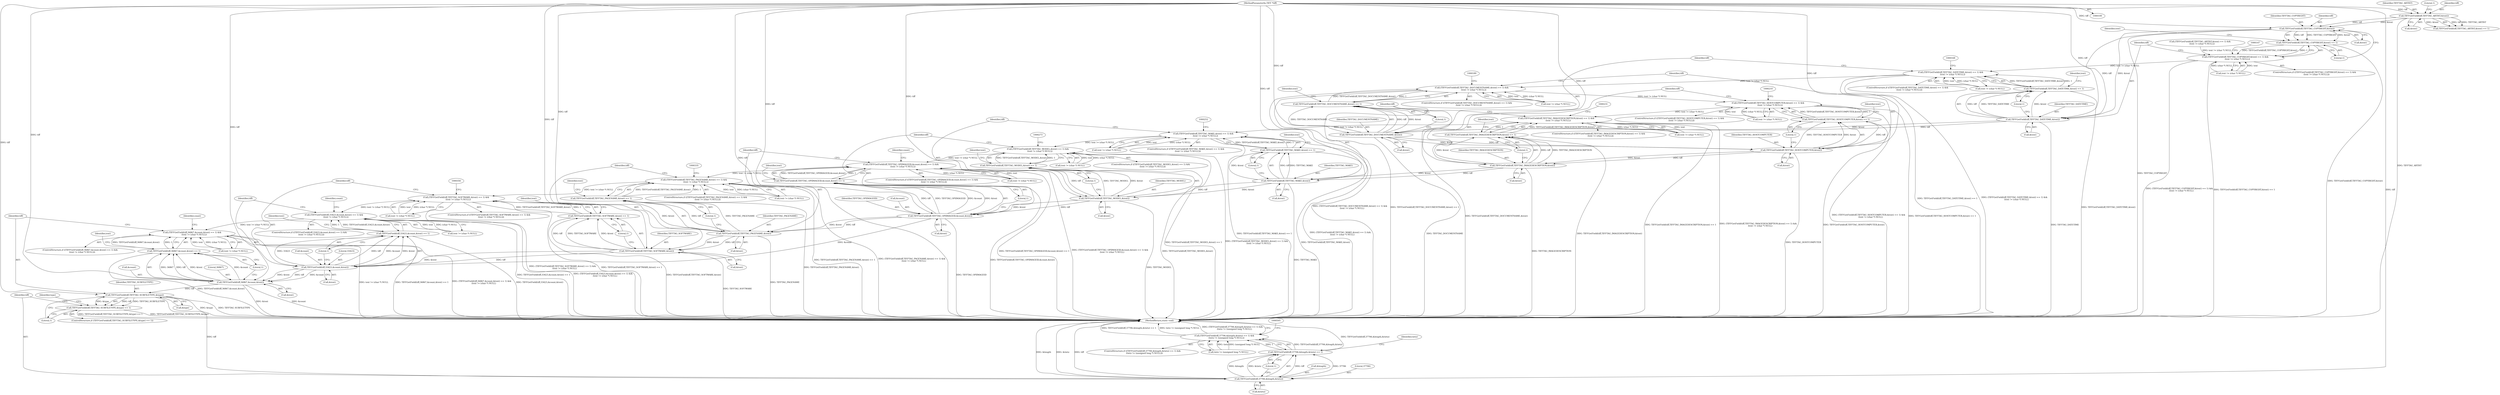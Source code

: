 digraph "0_ImageMagick_b61d35eaccc0a7ddeff8a1c3abfcd0a43ccf210b_0@pointer" {
"1000135" [label="(Call,TIFFGetField(tiff,TIFFTAG_COPYRIGHT,&text))"];
"1000114" [label="(Call,TIFFGetField(tiff,TIFFTAG_ARTIST,&text))"];
"1000101" [label="(MethodParameterIn,TIFF *tiff)"];
"1000134" [label="(Call,TIFFGetField(tiff,TIFFTAG_COPYRIGHT,&text) == 1)"];
"1000133" [label="(Call,(TIFFGetField(tiff,TIFFTAG_COPYRIGHT,&text) == 1) &&\n      (text != (char *) NULL))"];
"1000154" [label="(Call,(TIFFGetField(tiff,TIFFTAG_DATETIME,&text) == 1) &&\n      (text != (char *) NULL))"];
"1000175" [label="(Call,(TIFFGetField(tiff,TIFFTAG_DOCUMENTNAME,&text) == 1) &&\n      (text != (char *) NULL))"];
"1000196" [label="(Call,(TIFFGetField(tiff,TIFFTAG_HOSTCOMPUTER,&text) == 1) &&\n      (text != (char *) NULL))"];
"1000217" [label="(Call,(TIFFGetField(tiff,TIFFTAG_IMAGEDESCRIPTION,&text) == 1) &&\n      (text != (char *) NULL))"];
"1000238" [label="(Call,(TIFFGetField(tiff,TIFFTAG_MAKE,&text) == 1) &&\n      (text != (char *) NULL))"];
"1000259" [label="(Call,(TIFFGetField(tiff,TIFFTAG_MODEL,&text) == 1) &&\n      (text != (char *) NULL))"];
"1000280" [label="(Call,(TIFFGetField(tiff,TIFFTAG_OPIIMAGEID,&count,&text) == 1) &&\n      (text != (char *) NULL))"];
"1000321" [label="(Call,(TIFFGetField(tiff,TIFFTAG_PAGENAME,&text) == 1) &&\n      (text != (char *) NULL))"];
"1000342" [label="(Call,(TIFFGetField(tiff,TIFFTAG_SOFTWARE,&text) == 1) &&\n      (text != (char *) NULL))"];
"1000363" [label="(Call,(TIFFGetField(tiff,33423,&count,&text) == 1) &&\n      (text != (char *) NULL))"];
"1000404" [label="(Call,(TIFFGetField(tiff,36867,&count,&text) == 1) &&\n      (text != (char *) NULL))"];
"1000156" [label="(Call,TIFFGetField(tiff,TIFFTAG_DATETIME,&text))"];
"1000155" [label="(Call,TIFFGetField(tiff,TIFFTAG_DATETIME,&text) == 1)"];
"1000177" [label="(Call,TIFFGetField(tiff,TIFFTAG_DOCUMENTNAME,&text))"];
"1000176" [label="(Call,TIFFGetField(tiff,TIFFTAG_DOCUMENTNAME,&text) == 1)"];
"1000198" [label="(Call,TIFFGetField(tiff,TIFFTAG_HOSTCOMPUTER,&text))"];
"1000197" [label="(Call,TIFFGetField(tiff,TIFFTAG_HOSTCOMPUTER,&text) == 1)"];
"1000219" [label="(Call,TIFFGetField(tiff,TIFFTAG_IMAGEDESCRIPTION,&text))"];
"1000218" [label="(Call,TIFFGetField(tiff,TIFFTAG_IMAGEDESCRIPTION,&text) == 1)"];
"1000240" [label="(Call,TIFFGetField(tiff,TIFFTAG_MAKE,&text))"];
"1000239" [label="(Call,TIFFGetField(tiff,TIFFTAG_MAKE,&text) == 1)"];
"1000261" [label="(Call,TIFFGetField(tiff,TIFFTAG_MODEL,&text))"];
"1000260" [label="(Call,TIFFGetField(tiff,TIFFTAG_MODEL,&text) == 1)"];
"1000282" [label="(Call,TIFFGetField(tiff,TIFFTAG_OPIIMAGEID,&count,&text))"];
"1000281" [label="(Call,TIFFGetField(tiff,TIFFTAG_OPIIMAGEID,&count,&text) == 1)"];
"1000323" [label="(Call,TIFFGetField(tiff,TIFFTAG_PAGENAME,&text))"];
"1000322" [label="(Call,TIFFGetField(tiff,TIFFTAG_PAGENAME,&text) == 1)"];
"1000344" [label="(Call,TIFFGetField(tiff,TIFFTAG_SOFTWARE,&text))"];
"1000343" [label="(Call,TIFFGetField(tiff,TIFFTAG_SOFTWARE,&text) == 1)"];
"1000365" [label="(Call,TIFFGetField(tiff,33423,&count,&text))"];
"1000364" [label="(Call,TIFFGetField(tiff,33423,&count,&text) == 1)"];
"1000406" [label="(Call,TIFFGetField(tiff,36867,&count,&text))"];
"1000405" [label="(Call,TIFFGetField(tiff,36867,&count,&text) == 1)"];
"1000446" [label="(Call,TIFFGetField(tiff,TIFFTAG_SUBFILETYPE,&type))"];
"1000445" [label="(Call,TIFFGetField(tiff,TIFFTAG_SUBFILETYPE,&type) == 1)"];
"1000490" [label="(Call,TIFFGetField(tiff,37706,&length,&tietz))"];
"1000489" [label="(Call,TIFFGetField(tiff,37706,&length,&tietz) == 1)"];
"1000488" [label="(Call,(TIFFGetField(tiff,37706,&length,&tietz) == 1) &&\n      (tietz != (unsigned long *) NULL))"];
"1000135" [label="(Call,TIFFGetField(tiff,TIFFTAG_COPYRIGHT,&text))"];
"1000219" [label="(Call,TIFFGetField(tiff,TIFFTAG_IMAGEDESCRIPTION,&text))"];
"1000263" [label="(Identifier,TIFFTAG_MODEL)"];
"1000156" [label="(Call,TIFFGetField(tiff,TIFFTAG_DATETIME,&text))"];
"1000116" [label="(Identifier,TIFFTAG_ARTIST)"];
"1000422" [label="(Identifier,count)"];
"1000163" [label="(Identifier,text)"];
"1000245" [label="(Literal,1)"];
"1000161" [label="(Literal,1)"];
"1000320" [label="(ControlStructure,if ((TIFFGetField(tiff,TIFFTAG_PAGENAME,&text) == 1) &&\n      (text != (char *) NULL)))"];
"1000448" [label="(Identifier,TIFFTAG_SUBFILETYPE)"];
"1000280" [label="(Call,(TIFFGetField(tiff,TIFFTAG_OPIIMAGEID,&count,&text) == 1) &&\n      (text != (char *) NULL))"];
"1000176" [label="(Call,TIFFGetField(tiff,TIFFTAG_DOCUMENTNAME,&text) == 1)"];
"1000406" [label="(Call,TIFFGetField(tiff,36867,&count,&text))"];
"1000199" [label="(Identifier,tiff)"];
"1000498" [label="(Call,tietz != (unsigned long *) NULL)"];
"1000490" [label="(Call,TIFFGetField(tiff,37706,&length,&tietz))"];
"1000179" [label="(Identifier,TIFFTAG_DOCUMENTNAME)"];
"1000266" [label="(Literal,1)"];
"1000291" [label="(Identifier,text)"];
"1000281" [label="(Call,TIFFGetField(tiff,TIFFTAG_OPIIMAGEID,&count,&text) == 1)"];
"1000154" [label="(Call,(TIFFGetField(tiff,TIFFTAG_DATETIME,&text) == 1) &&\n      (text != (char *) NULL))"];
"1000407" [label="(Identifier,tiff)"];
"1000345" [label="(Identifier,tiff)"];
"1000134" [label="(Call,TIFFGetField(tiff,TIFFTAG_COPYRIGHT,&text) == 1)"];
"1000196" [label="(Call,(TIFFGetField(tiff,TIFFTAG_HOSTCOMPUTER,&text) == 1) &&\n      (text != (char *) NULL))"];
"1000282" [label="(Call,TIFFGetField(tiff,TIFFTAG_OPIIMAGEID,&count,&text))"];
"1000239" [label="(Call,TIFFGetField(tiff,TIFFTAG_MAKE,&text) == 1)"];
"1000366" [label="(Identifier,tiff)"];
"1000222" [label="(Call,&text)"];
"1000344" [label="(Call,TIFFGetField(tiff,TIFFTAG_SOFTWARE,&text))"];
"1000349" [label="(Literal,1)"];
"1000487" [label="(ControlStructure,if ((TIFFGetField(tiff,37706,&length,&tietz) == 1) &&\n      (tietz != (unsigned long *) NULL)))"];
"1000183" [label="(Call,text != (char *) NULL)"];
"1000101" [label="(MethodParameterIn,TIFF *tiff)"];
"1000495" [label="(Call,&tietz)"];
"1000449" [label="(Call,&type)"];
"1000493" [label="(Call,&length)"];
"1000497" [label="(Literal,1)"];
"1000374" [label="(Identifier,text)"];
"1000373" [label="(Call,text != (char *) NULL)"];
"1000261" [label="(Call,TIFFGetField(tiff,TIFFTAG_MODEL,&text))"];
"1000243" [label="(Call,&text)"];
"1000142" [label="(Identifier,text)"];
"1000132" [label="(ControlStructure,if ((TIFFGetField(tiff,TIFFTAG_COPYRIGHT,&text) == 1) &&\n      (text != (char *) NULL)))"];
"1000177" [label="(Call,TIFFGetField(tiff,TIFFTAG_DOCUMENTNAME,&text))"];
"1000328" [label="(Literal,1)"];
"1000499" [label="(Identifier,tietz)"];
"1000203" [label="(Literal,1)"];
"1000140" [label="(Literal,1)"];
"1000283" [label="(Identifier,tiff)"];
"1000367" [label="(Literal,33423)"];
"1000364" [label="(Call,TIFFGetField(tiff,33423,&count,&text) == 1)"];
"1000290" [label="(Call,text != (char *) NULL)"];
"1000329" [label="(Call,text != (char *) NULL)"];
"1000205" [label="(Identifier,text)"];
"1000174" [label="(ControlStructure,if ((TIFFGetField(tiff,TIFFTAG_DOCUMENTNAME,&text) == 1) &&\n      (text != (char *) NULL)))"];
"1000363" [label="(Call,(TIFFGetField(tiff,33423,&count,&text) == 1) &&\n      (text != (char *) NULL))"];
"1000323" [label="(Call,TIFFGetField(tiff,TIFFTAG_PAGENAME,&text))"];
"1000260" [label="(Call,TIFFGetField(tiff,TIFFTAG_MODEL,&text) == 1)"];
"1000350" [label="(Call,text != (char *) NULL)"];
"1000184" [label="(Identifier,text)"];
"1000381" [label="(Identifier,count)"];
"1000411" [label="(Call,&text)"];
"1000182" [label="(Literal,1)"];
"1000141" [label="(Call,text != (char *) NULL)"];
"1000346" [label="(Identifier,TIFFTAG_SOFTWARE)"];
"1000284" [label="(Identifier,TIFFTAG_OPIIMAGEID)"];
"1000343" [label="(Call,TIFFGetField(tiff,TIFFTAG_SOFTWARE,&text) == 1)"];
"1000287" [label="(Call,&text)"];
"1000259" [label="(Call,(TIFFGetField(tiff,TIFFTAG_MODEL,&text) == 1) &&\n      (text != (char *) NULL))"];
"1000488" [label="(Call,(TIFFGetField(tiff,37706,&length,&tietz) == 1) &&\n      (tietz != (unsigned long *) NULL))"];
"1000221" [label="(Identifier,TIFFTAG_IMAGEDESCRIPTION)"];
"1000237" [label="(ControlStructure,if ((TIFFGetField(tiff,TIFFTAG_MAKE,&text) == 1) &&\n      (text != (char *) NULL)))"];
"1000267" [label="(Call,text != (char *) NULL)"];
"1000298" [label="(Identifier,count)"];
"1000342" [label="(Call,(TIFFGetField(tiff,TIFFTAG_SOFTWARE,&text) == 1) &&\n      (text != (char *) NULL))"];
"1000117" [label="(Call,&text)"];
"1000451" [label="(Literal,1)"];
"1000240" [label="(Call,TIFFGetField(tiff,TIFFTAG_MAKE,&text))"];
"1000119" [label="(Literal,1)"];
"1000217" [label="(Call,(TIFFGetField(tiff,TIFFTAG_IMAGEDESCRIPTION,&text) == 1) &&\n      (text != (char *) NULL))"];
"1000157" [label="(Identifier,tiff)"];
"1000324" [label="(Identifier,tiff)"];
"1000403" [label="(ControlStructure,if ((TIFFGetField(tiff,36867,&count,&text) == 1) &&\n      (text != (char *) NULL)))"];
"1000224" [label="(Literal,1)"];
"1000268" [label="(Identifier,text)"];
"1000138" [label="(Call,&text)"];
"1000520" [label="(MethodReturn,static void)"];
"1000492" [label="(Literal,37706)"];
"1000370" [label="(Call,&text)"];
"1000158" [label="(Identifier,TIFFTAG_DATETIME)"];
"1000225" [label="(Call,text != (char *) NULL)"];
"1000115" [label="(Identifier,tiff)"];
"1000201" [label="(Call,&text)"];
"1000413" [label="(Literal,1)"];
"1000279" [label="(ControlStructure,if ((TIFFGetField(tiff,TIFFTAG_OPIIMAGEID,&count,&text) == 1) &&\n      (text != (char *) NULL)))"];
"1000247" [label="(Identifier,text)"];
"1000136" [label="(Identifier,tiff)"];
"1000445" [label="(Call,TIFFGetField(tiff,TIFFTAG_SUBFILETYPE,&type) == 1)"];
"1000200" [label="(Identifier,TIFFTAG_HOSTCOMPUTER)"];
"1000264" [label="(Call,&text)"];
"1000330" [label="(Identifier,text)"];
"1000322" [label="(Call,TIFFGetField(tiff,TIFFTAG_PAGENAME,&text) == 1)"];
"1000159" [label="(Call,&text)"];
"1000195" [label="(ControlStructure,if ((TIFFGetField(tiff,TIFFTAG_HOSTCOMPUTER,&text) == 1) &&\n      (text != (char *) NULL)))"];
"1000112" [label="(Call,(TIFFGetField(tiff,TIFFTAG_ARTIST,&text) == 1) &&\n      (text != (char *) NULL))"];
"1000220" [label="(Identifier,tiff)"];
"1000153" [label="(ControlStructure,if ((TIFFGetField(tiff,TIFFTAG_DATETIME,&text) == 1) &&\n      (text != (char *) NULL)))"];
"1000218" [label="(Call,TIFFGetField(tiff,TIFFTAG_IMAGEDESCRIPTION,&text) == 1)"];
"1000325" [label="(Identifier,TIFFTAG_PAGENAME)"];
"1000180" [label="(Call,&text)"];
"1000453" [label="(Identifier,type)"];
"1000409" [label="(Call,&count)"];
"1000446" [label="(Call,TIFFGetField(tiff,TIFFTAG_SUBFILETYPE,&type))"];
"1000137" [label="(Identifier,TIFFTAG_COPYRIGHT)"];
"1000351" [label="(Identifier,text)"];
"1000246" [label="(Call,text != (char *) NULL)"];
"1000198" [label="(Call,TIFFGetField(tiff,TIFFTAG_HOSTCOMPUTER,&text))"];
"1000491" [label="(Identifier,tiff)"];
"1000197" [label="(Call,TIFFGetField(tiff,TIFFTAG_HOSTCOMPUTER,&text) == 1)"];
"1000326" [label="(Call,&text)"];
"1000175" [label="(Call,(TIFFGetField(tiff,TIFFTAG_DOCUMENTNAME,&text) == 1) &&\n      (text != (char *) NULL))"];
"1000365" [label="(Call,TIFFGetField(tiff,33423,&count,&text))"];
"1000162" [label="(Call,text != (char *) NULL)"];
"1000155" [label="(Call,TIFFGetField(tiff,TIFFTAG_DATETIME,&text) == 1)"];
"1000415" [label="(Identifier,text)"];
"1000204" [label="(Call,text != (char *) NULL)"];
"1000447" [label="(Identifier,tiff)"];
"1000216" [label="(ControlStructure,if ((TIFFGetField(tiff,TIFFTAG_IMAGEDESCRIPTION,&text) == 1) &&\n      (text != (char *) NULL)))"];
"1000444" [label="(ControlStructure,if (TIFFGetField(tiff,TIFFTAG_SUBFILETYPE,&type) == 1))"];
"1000242" [label="(Identifier,TIFFTAG_MAKE)"];
"1000489" [label="(Call,TIFFGetField(tiff,37706,&length,&tietz) == 1)"];
"1000262" [label="(Identifier,tiff)"];
"1000258" [label="(ControlStructure,if ((TIFFGetField(tiff,TIFFTAG_MODEL,&text) == 1) &&\n      (text != (char *) NULL)))"];
"1000133" [label="(Call,(TIFFGetField(tiff,TIFFTAG_COPYRIGHT,&text) == 1) &&\n      (text != (char *) NULL))"];
"1000289" [label="(Literal,1)"];
"1000372" [label="(Literal,1)"];
"1000178" [label="(Identifier,tiff)"];
"1000404" [label="(Call,(TIFFGetField(tiff,36867,&count,&text) == 1) &&\n      (text != (char *) NULL))"];
"1000113" [label="(Call,TIFFGetField(tiff,TIFFTAG_ARTIST,&text) == 1)"];
"1000341" [label="(ControlStructure,if ((TIFFGetField(tiff,TIFFTAG_SOFTWARE,&text) == 1) &&\n      (text != (char *) NULL)))"];
"1000241" [label="(Identifier,tiff)"];
"1000114" [label="(Call,TIFFGetField(tiff,TIFFTAG_ARTIST,&text))"];
"1000238" [label="(Call,(TIFFGetField(tiff,TIFFTAG_MAKE,&text) == 1) &&\n      (text != (char *) NULL))"];
"1000347" [label="(Call,&text)"];
"1000408" [label="(Literal,36867)"];
"1000414" [label="(Call,text != (char *) NULL)"];
"1000321" [label="(Call,(TIFFGetField(tiff,TIFFTAG_PAGENAME,&text) == 1) &&\n      (text != (char *) NULL))"];
"1000285" [label="(Call,&count)"];
"1000226" [label="(Identifier,text)"];
"1000362" [label="(ControlStructure,if ((TIFFGetField(tiff,33423,&count,&text) == 1) &&\n      (text != (char *) NULL)))"];
"1000368" [label="(Call,&count)"];
"1000405" [label="(Call,TIFFGetField(tiff,36867,&count,&text) == 1)"];
"1000135" -> "1000134"  [label="AST: "];
"1000135" -> "1000138"  [label="CFG: "];
"1000136" -> "1000135"  [label="AST: "];
"1000137" -> "1000135"  [label="AST: "];
"1000138" -> "1000135"  [label="AST: "];
"1000140" -> "1000135"  [label="CFG: "];
"1000135" -> "1000520"  [label="DDG: TIFFTAG_COPYRIGHT"];
"1000135" -> "1000134"  [label="DDG: tiff"];
"1000135" -> "1000134"  [label="DDG: TIFFTAG_COPYRIGHT"];
"1000135" -> "1000134"  [label="DDG: &text"];
"1000114" -> "1000135"  [label="DDG: tiff"];
"1000114" -> "1000135"  [label="DDG: &text"];
"1000101" -> "1000135"  [label="DDG: tiff"];
"1000135" -> "1000156"  [label="DDG: tiff"];
"1000135" -> "1000156"  [label="DDG: &text"];
"1000114" -> "1000113"  [label="AST: "];
"1000114" -> "1000117"  [label="CFG: "];
"1000115" -> "1000114"  [label="AST: "];
"1000116" -> "1000114"  [label="AST: "];
"1000117" -> "1000114"  [label="AST: "];
"1000119" -> "1000114"  [label="CFG: "];
"1000114" -> "1000520"  [label="DDG: TIFFTAG_ARTIST"];
"1000114" -> "1000113"  [label="DDG: tiff"];
"1000114" -> "1000113"  [label="DDG: TIFFTAG_ARTIST"];
"1000114" -> "1000113"  [label="DDG: &text"];
"1000101" -> "1000114"  [label="DDG: tiff"];
"1000101" -> "1000100"  [label="AST: "];
"1000101" -> "1000520"  [label="DDG: tiff"];
"1000101" -> "1000156"  [label="DDG: tiff"];
"1000101" -> "1000177"  [label="DDG: tiff"];
"1000101" -> "1000198"  [label="DDG: tiff"];
"1000101" -> "1000219"  [label="DDG: tiff"];
"1000101" -> "1000240"  [label="DDG: tiff"];
"1000101" -> "1000261"  [label="DDG: tiff"];
"1000101" -> "1000282"  [label="DDG: tiff"];
"1000101" -> "1000323"  [label="DDG: tiff"];
"1000101" -> "1000344"  [label="DDG: tiff"];
"1000101" -> "1000365"  [label="DDG: tiff"];
"1000101" -> "1000406"  [label="DDG: tiff"];
"1000101" -> "1000446"  [label="DDG: tiff"];
"1000101" -> "1000490"  [label="DDG: tiff"];
"1000134" -> "1000133"  [label="AST: "];
"1000134" -> "1000140"  [label="CFG: "];
"1000140" -> "1000134"  [label="AST: "];
"1000142" -> "1000134"  [label="CFG: "];
"1000133" -> "1000134"  [label="CFG: "];
"1000134" -> "1000520"  [label="DDG: TIFFGetField(tiff,TIFFTAG_COPYRIGHT,&text)"];
"1000134" -> "1000133"  [label="DDG: TIFFGetField(tiff,TIFFTAG_COPYRIGHT,&text)"];
"1000134" -> "1000133"  [label="DDG: 1"];
"1000133" -> "1000132"  [label="AST: "];
"1000133" -> "1000141"  [label="CFG: "];
"1000141" -> "1000133"  [label="AST: "];
"1000147" -> "1000133"  [label="CFG: "];
"1000157" -> "1000133"  [label="CFG: "];
"1000133" -> "1000520"  [label="DDG: TIFFGetField(tiff,TIFFTAG_COPYRIGHT,&text) == 1"];
"1000133" -> "1000520"  [label="DDG: (TIFFGetField(tiff,TIFFTAG_COPYRIGHT,&text) == 1) &&\n      (text != (char *) NULL)"];
"1000112" -> "1000133"  [label="DDG: text != (char *) NULL"];
"1000141" -> "1000133"  [label="DDG: text"];
"1000141" -> "1000133"  [label="DDG: (char *) NULL"];
"1000133" -> "1000154"  [label="DDG: text != (char *) NULL"];
"1000154" -> "1000153"  [label="AST: "];
"1000154" -> "1000155"  [label="CFG: "];
"1000154" -> "1000162"  [label="CFG: "];
"1000155" -> "1000154"  [label="AST: "];
"1000162" -> "1000154"  [label="AST: "];
"1000168" -> "1000154"  [label="CFG: "];
"1000178" -> "1000154"  [label="CFG: "];
"1000154" -> "1000520"  [label="DDG: TIFFGetField(tiff,TIFFTAG_DATETIME,&text) == 1"];
"1000154" -> "1000520"  [label="DDG: (TIFFGetField(tiff,TIFFTAG_DATETIME,&text) == 1) &&\n      (text != (char *) NULL)"];
"1000155" -> "1000154"  [label="DDG: TIFFGetField(tiff,TIFFTAG_DATETIME,&text)"];
"1000155" -> "1000154"  [label="DDG: 1"];
"1000162" -> "1000154"  [label="DDG: text"];
"1000162" -> "1000154"  [label="DDG: (char *) NULL"];
"1000154" -> "1000175"  [label="DDG: text != (char *) NULL"];
"1000175" -> "1000174"  [label="AST: "];
"1000175" -> "1000176"  [label="CFG: "];
"1000175" -> "1000183"  [label="CFG: "];
"1000176" -> "1000175"  [label="AST: "];
"1000183" -> "1000175"  [label="AST: "];
"1000189" -> "1000175"  [label="CFG: "];
"1000199" -> "1000175"  [label="CFG: "];
"1000175" -> "1000520"  [label="DDG: TIFFGetField(tiff,TIFFTAG_DOCUMENTNAME,&text) == 1"];
"1000175" -> "1000520"  [label="DDG: (TIFFGetField(tiff,TIFFTAG_DOCUMENTNAME,&text) == 1) &&\n      (text != (char *) NULL)"];
"1000176" -> "1000175"  [label="DDG: TIFFGetField(tiff,TIFFTAG_DOCUMENTNAME,&text)"];
"1000176" -> "1000175"  [label="DDG: 1"];
"1000183" -> "1000175"  [label="DDG: text"];
"1000183" -> "1000175"  [label="DDG: (char *) NULL"];
"1000175" -> "1000196"  [label="DDG: text != (char *) NULL"];
"1000196" -> "1000195"  [label="AST: "];
"1000196" -> "1000197"  [label="CFG: "];
"1000196" -> "1000204"  [label="CFG: "];
"1000197" -> "1000196"  [label="AST: "];
"1000204" -> "1000196"  [label="AST: "];
"1000210" -> "1000196"  [label="CFG: "];
"1000220" -> "1000196"  [label="CFG: "];
"1000196" -> "1000520"  [label="DDG: TIFFGetField(tiff,TIFFTAG_HOSTCOMPUTER,&text) == 1"];
"1000196" -> "1000520"  [label="DDG: (TIFFGetField(tiff,TIFFTAG_HOSTCOMPUTER,&text) == 1) &&\n      (text != (char *) NULL)"];
"1000197" -> "1000196"  [label="DDG: TIFFGetField(tiff,TIFFTAG_HOSTCOMPUTER,&text)"];
"1000197" -> "1000196"  [label="DDG: 1"];
"1000204" -> "1000196"  [label="DDG: text"];
"1000204" -> "1000196"  [label="DDG: (char *) NULL"];
"1000196" -> "1000217"  [label="DDG: text != (char *) NULL"];
"1000217" -> "1000216"  [label="AST: "];
"1000217" -> "1000218"  [label="CFG: "];
"1000217" -> "1000225"  [label="CFG: "];
"1000218" -> "1000217"  [label="AST: "];
"1000225" -> "1000217"  [label="AST: "];
"1000231" -> "1000217"  [label="CFG: "];
"1000241" -> "1000217"  [label="CFG: "];
"1000217" -> "1000520"  [label="DDG: (TIFFGetField(tiff,TIFFTAG_IMAGEDESCRIPTION,&text) == 1) &&\n      (text != (char *) NULL)"];
"1000217" -> "1000520"  [label="DDG: TIFFGetField(tiff,TIFFTAG_IMAGEDESCRIPTION,&text) == 1"];
"1000218" -> "1000217"  [label="DDG: TIFFGetField(tiff,TIFFTAG_IMAGEDESCRIPTION,&text)"];
"1000218" -> "1000217"  [label="DDG: 1"];
"1000225" -> "1000217"  [label="DDG: text"];
"1000225" -> "1000217"  [label="DDG: (char *) NULL"];
"1000217" -> "1000238"  [label="DDG: text != (char *) NULL"];
"1000238" -> "1000237"  [label="AST: "];
"1000238" -> "1000239"  [label="CFG: "];
"1000238" -> "1000246"  [label="CFG: "];
"1000239" -> "1000238"  [label="AST: "];
"1000246" -> "1000238"  [label="AST: "];
"1000252" -> "1000238"  [label="CFG: "];
"1000262" -> "1000238"  [label="CFG: "];
"1000238" -> "1000520"  [label="DDG: TIFFGetField(tiff,TIFFTAG_MAKE,&text) == 1"];
"1000238" -> "1000520"  [label="DDG: (TIFFGetField(tiff,TIFFTAG_MAKE,&text) == 1) &&\n      (text != (char *) NULL)"];
"1000239" -> "1000238"  [label="DDG: TIFFGetField(tiff,TIFFTAG_MAKE,&text)"];
"1000239" -> "1000238"  [label="DDG: 1"];
"1000246" -> "1000238"  [label="DDG: text"];
"1000246" -> "1000238"  [label="DDG: (char *) NULL"];
"1000238" -> "1000259"  [label="DDG: text != (char *) NULL"];
"1000259" -> "1000258"  [label="AST: "];
"1000259" -> "1000260"  [label="CFG: "];
"1000259" -> "1000267"  [label="CFG: "];
"1000260" -> "1000259"  [label="AST: "];
"1000267" -> "1000259"  [label="AST: "];
"1000273" -> "1000259"  [label="CFG: "];
"1000283" -> "1000259"  [label="CFG: "];
"1000259" -> "1000520"  [label="DDG: (TIFFGetField(tiff,TIFFTAG_MODEL,&text) == 1) &&\n      (text != (char *) NULL)"];
"1000259" -> "1000520"  [label="DDG: TIFFGetField(tiff,TIFFTAG_MODEL,&text) == 1"];
"1000260" -> "1000259"  [label="DDG: TIFFGetField(tiff,TIFFTAG_MODEL,&text)"];
"1000260" -> "1000259"  [label="DDG: 1"];
"1000267" -> "1000259"  [label="DDG: text"];
"1000267" -> "1000259"  [label="DDG: (char *) NULL"];
"1000259" -> "1000280"  [label="DDG: text != (char *) NULL"];
"1000280" -> "1000279"  [label="AST: "];
"1000280" -> "1000281"  [label="CFG: "];
"1000280" -> "1000290"  [label="CFG: "];
"1000281" -> "1000280"  [label="AST: "];
"1000290" -> "1000280"  [label="AST: "];
"1000298" -> "1000280"  [label="CFG: "];
"1000324" -> "1000280"  [label="CFG: "];
"1000280" -> "1000520"  [label="DDG: (TIFFGetField(tiff,TIFFTAG_OPIIMAGEID,&count,&text) == 1) &&\n      (text != (char *) NULL)"];
"1000280" -> "1000520"  [label="DDG: TIFFGetField(tiff,TIFFTAG_OPIIMAGEID,&count,&text) == 1"];
"1000281" -> "1000280"  [label="DDG: TIFFGetField(tiff,TIFFTAG_OPIIMAGEID,&count,&text)"];
"1000281" -> "1000280"  [label="DDG: 1"];
"1000290" -> "1000280"  [label="DDG: text"];
"1000290" -> "1000280"  [label="DDG: (char *) NULL"];
"1000280" -> "1000321"  [label="DDG: text != (char *) NULL"];
"1000321" -> "1000320"  [label="AST: "];
"1000321" -> "1000322"  [label="CFG: "];
"1000321" -> "1000329"  [label="CFG: "];
"1000322" -> "1000321"  [label="AST: "];
"1000329" -> "1000321"  [label="AST: "];
"1000335" -> "1000321"  [label="CFG: "];
"1000345" -> "1000321"  [label="CFG: "];
"1000321" -> "1000520"  [label="DDG: TIFFGetField(tiff,TIFFTAG_PAGENAME,&text) == 1"];
"1000321" -> "1000520"  [label="DDG: (TIFFGetField(tiff,TIFFTAG_PAGENAME,&text) == 1) &&\n      (text != (char *) NULL)"];
"1000322" -> "1000321"  [label="DDG: TIFFGetField(tiff,TIFFTAG_PAGENAME,&text)"];
"1000322" -> "1000321"  [label="DDG: 1"];
"1000329" -> "1000321"  [label="DDG: text"];
"1000329" -> "1000321"  [label="DDG: (char *) NULL"];
"1000321" -> "1000342"  [label="DDG: text != (char *) NULL"];
"1000342" -> "1000341"  [label="AST: "];
"1000342" -> "1000343"  [label="CFG: "];
"1000342" -> "1000350"  [label="CFG: "];
"1000343" -> "1000342"  [label="AST: "];
"1000350" -> "1000342"  [label="AST: "];
"1000356" -> "1000342"  [label="CFG: "];
"1000366" -> "1000342"  [label="CFG: "];
"1000342" -> "1000520"  [label="DDG: TIFFGetField(tiff,TIFFTAG_SOFTWARE,&text) == 1"];
"1000342" -> "1000520"  [label="DDG: (TIFFGetField(tiff,TIFFTAG_SOFTWARE,&text) == 1) &&\n      (text != (char *) NULL)"];
"1000343" -> "1000342"  [label="DDG: TIFFGetField(tiff,TIFFTAG_SOFTWARE,&text)"];
"1000343" -> "1000342"  [label="DDG: 1"];
"1000350" -> "1000342"  [label="DDG: text"];
"1000350" -> "1000342"  [label="DDG: (char *) NULL"];
"1000342" -> "1000363"  [label="DDG: text != (char *) NULL"];
"1000363" -> "1000362"  [label="AST: "];
"1000363" -> "1000364"  [label="CFG: "];
"1000363" -> "1000373"  [label="CFG: "];
"1000364" -> "1000363"  [label="AST: "];
"1000373" -> "1000363"  [label="AST: "];
"1000381" -> "1000363"  [label="CFG: "];
"1000407" -> "1000363"  [label="CFG: "];
"1000363" -> "1000520"  [label="DDG: TIFFGetField(tiff,33423,&count,&text) == 1"];
"1000363" -> "1000520"  [label="DDG: (TIFFGetField(tiff,33423,&count,&text) == 1) &&\n      (text != (char *) NULL)"];
"1000364" -> "1000363"  [label="DDG: TIFFGetField(tiff,33423,&count,&text)"];
"1000364" -> "1000363"  [label="DDG: 1"];
"1000373" -> "1000363"  [label="DDG: text"];
"1000373" -> "1000363"  [label="DDG: (char *) NULL"];
"1000363" -> "1000404"  [label="DDG: text != (char *) NULL"];
"1000404" -> "1000403"  [label="AST: "];
"1000404" -> "1000405"  [label="CFG: "];
"1000404" -> "1000414"  [label="CFG: "];
"1000405" -> "1000404"  [label="AST: "];
"1000414" -> "1000404"  [label="AST: "];
"1000422" -> "1000404"  [label="CFG: "];
"1000447" -> "1000404"  [label="CFG: "];
"1000404" -> "1000520"  [label="DDG: TIFFGetField(tiff,36867,&count,&text) == 1"];
"1000404" -> "1000520"  [label="DDG: (TIFFGetField(tiff,36867,&count,&text) == 1) &&\n      (text != (char *) NULL)"];
"1000404" -> "1000520"  [label="DDG: text != (char *) NULL"];
"1000405" -> "1000404"  [label="DDG: TIFFGetField(tiff,36867,&count,&text)"];
"1000405" -> "1000404"  [label="DDG: 1"];
"1000414" -> "1000404"  [label="DDG: text"];
"1000414" -> "1000404"  [label="DDG: (char *) NULL"];
"1000156" -> "1000155"  [label="AST: "];
"1000156" -> "1000159"  [label="CFG: "];
"1000157" -> "1000156"  [label="AST: "];
"1000158" -> "1000156"  [label="AST: "];
"1000159" -> "1000156"  [label="AST: "];
"1000161" -> "1000156"  [label="CFG: "];
"1000156" -> "1000520"  [label="DDG: TIFFTAG_DATETIME"];
"1000156" -> "1000155"  [label="DDG: tiff"];
"1000156" -> "1000155"  [label="DDG: TIFFTAG_DATETIME"];
"1000156" -> "1000155"  [label="DDG: &text"];
"1000156" -> "1000177"  [label="DDG: tiff"];
"1000156" -> "1000177"  [label="DDG: &text"];
"1000155" -> "1000161"  [label="CFG: "];
"1000161" -> "1000155"  [label="AST: "];
"1000163" -> "1000155"  [label="CFG: "];
"1000155" -> "1000520"  [label="DDG: TIFFGetField(tiff,TIFFTAG_DATETIME,&text)"];
"1000177" -> "1000176"  [label="AST: "];
"1000177" -> "1000180"  [label="CFG: "];
"1000178" -> "1000177"  [label="AST: "];
"1000179" -> "1000177"  [label="AST: "];
"1000180" -> "1000177"  [label="AST: "];
"1000182" -> "1000177"  [label="CFG: "];
"1000177" -> "1000520"  [label="DDG: TIFFTAG_DOCUMENTNAME"];
"1000177" -> "1000176"  [label="DDG: tiff"];
"1000177" -> "1000176"  [label="DDG: TIFFTAG_DOCUMENTNAME"];
"1000177" -> "1000176"  [label="DDG: &text"];
"1000177" -> "1000198"  [label="DDG: tiff"];
"1000177" -> "1000198"  [label="DDG: &text"];
"1000176" -> "1000182"  [label="CFG: "];
"1000182" -> "1000176"  [label="AST: "];
"1000184" -> "1000176"  [label="CFG: "];
"1000176" -> "1000520"  [label="DDG: TIFFGetField(tiff,TIFFTAG_DOCUMENTNAME,&text)"];
"1000198" -> "1000197"  [label="AST: "];
"1000198" -> "1000201"  [label="CFG: "];
"1000199" -> "1000198"  [label="AST: "];
"1000200" -> "1000198"  [label="AST: "];
"1000201" -> "1000198"  [label="AST: "];
"1000203" -> "1000198"  [label="CFG: "];
"1000198" -> "1000520"  [label="DDG: TIFFTAG_HOSTCOMPUTER"];
"1000198" -> "1000197"  [label="DDG: tiff"];
"1000198" -> "1000197"  [label="DDG: TIFFTAG_HOSTCOMPUTER"];
"1000198" -> "1000197"  [label="DDG: &text"];
"1000198" -> "1000219"  [label="DDG: tiff"];
"1000198" -> "1000219"  [label="DDG: &text"];
"1000197" -> "1000203"  [label="CFG: "];
"1000203" -> "1000197"  [label="AST: "];
"1000205" -> "1000197"  [label="CFG: "];
"1000197" -> "1000520"  [label="DDG: TIFFGetField(tiff,TIFFTAG_HOSTCOMPUTER,&text)"];
"1000219" -> "1000218"  [label="AST: "];
"1000219" -> "1000222"  [label="CFG: "];
"1000220" -> "1000219"  [label="AST: "];
"1000221" -> "1000219"  [label="AST: "];
"1000222" -> "1000219"  [label="AST: "];
"1000224" -> "1000219"  [label="CFG: "];
"1000219" -> "1000520"  [label="DDG: TIFFTAG_IMAGEDESCRIPTION"];
"1000219" -> "1000218"  [label="DDG: tiff"];
"1000219" -> "1000218"  [label="DDG: TIFFTAG_IMAGEDESCRIPTION"];
"1000219" -> "1000218"  [label="DDG: &text"];
"1000219" -> "1000240"  [label="DDG: tiff"];
"1000219" -> "1000240"  [label="DDG: &text"];
"1000218" -> "1000224"  [label="CFG: "];
"1000224" -> "1000218"  [label="AST: "];
"1000226" -> "1000218"  [label="CFG: "];
"1000218" -> "1000520"  [label="DDG: TIFFGetField(tiff,TIFFTAG_IMAGEDESCRIPTION,&text)"];
"1000240" -> "1000239"  [label="AST: "];
"1000240" -> "1000243"  [label="CFG: "];
"1000241" -> "1000240"  [label="AST: "];
"1000242" -> "1000240"  [label="AST: "];
"1000243" -> "1000240"  [label="AST: "];
"1000245" -> "1000240"  [label="CFG: "];
"1000240" -> "1000520"  [label="DDG: TIFFTAG_MAKE"];
"1000240" -> "1000239"  [label="DDG: tiff"];
"1000240" -> "1000239"  [label="DDG: TIFFTAG_MAKE"];
"1000240" -> "1000239"  [label="DDG: &text"];
"1000240" -> "1000261"  [label="DDG: tiff"];
"1000240" -> "1000261"  [label="DDG: &text"];
"1000239" -> "1000245"  [label="CFG: "];
"1000245" -> "1000239"  [label="AST: "];
"1000247" -> "1000239"  [label="CFG: "];
"1000239" -> "1000520"  [label="DDG: TIFFGetField(tiff,TIFFTAG_MAKE,&text)"];
"1000261" -> "1000260"  [label="AST: "];
"1000261" -> "1000264"  [label="CFG: "];
"1000262" -> "1000261"  [label="AST: "];
"1000263" -> "1000261"  [label="AST: "];
"1000264" -> "1000261"  [label="AST: "];
"1000266" -> "1000261"  [label="CFG: "];
"1000261" -> "1000520"  [label="DDG: TIFFTAG_MODEL"];
"1000261" -> "1000260"  [label="DDG: tiff"];
"1000261" -> "1000260"  [label="DDG: TIFFTAG_MODEL"];
"1000261" -> "1000260"  [label="DDG: &text"];
"1000261" -> "1000282"  [label="DDG: tiff"];
"1000261" -> "1000282"  [label="DDG: &text"];
"1000260" -> "1000266"  [label="CFG: "];
"1000266" -> "1000260"  [label="AST: "];
"1000268" -> "1000260"  [label="CFG: "];
"1000260" -> "1000520"  [label="DDG: TIFFGetField(tiff,TIFFTAG_MODEL,&text)"];
"1000282" -> "1000281"  [label="AST: "];
"1000282" -> "1000287"  [label="CFG: "];
"1000283" -> "1000282"  [label="AST: "];
"1000284" -> "1000282"  [label="AST: "];
"1000285" -> "1000282"  [label="AST: "];
"1000287" -> "1000282"  [label="AST: "];
"1000289" -> "1000282"  [label="CFG: "];
"1000282" -> "1000520"  [label="DDG: TIFFTAG_OPIIMAGEID"];
"1000282" -> "1000281"  [label="DDG: tiff"];
"1000282" -> "1000281"  [label="DDG: TIFFTAG_OPIIMAGEID"];
"1000282" -> "1000281"  [label="DDG: &count"];
"1000282" -> "1000281"  [label="DDG: &text"];
"1000282" -> "1000323"  [label="DDG: tiff"];
"1000282" -> "1000323"  [label="DDG: &text"];
"1000282" -> "1000365"  [label="DDG: &count"];
"1000281" -> "1000289"  [label="CFG: "];
"1000289" -> "1000281"  [label="AST: "];
"1000291" -> "1000281"  [label="CFG: "];
"1000281" -> "1000520"  [label="DDG: TIFFGetField(tiff,TIFFTAG_OPIIMAGEID,&count,&text)"];
"1000323" -> "1000322"  [label="AST: "];
"1000323" -> "1000326"  [label="CFG: "];
"1000324" -> "1000323"  [label="AST: "];
"1000325" -> "1000323"  [label="AST: "];
"1000326" -> "1000323"  [label="AST: "];
"1000328" -> "1000323"  [label="CFG: "];
"1000323" -> "1000520"  [label="DDG: TIFFTAG_PAGENAME"];
"1000323" -> "1000322"  [label="DDG: tiff"];
"1000323" -> "1000322"  [label="DDG: TIFFTAG_PAGENAME"];
"1000323" -> "1000322"  [label="DDG: &text"];
"1000323" -> "1000344"  [label="DDG: tiff"];
"1000323" -> "1000344"  [label="DDG: &text"];
"1000322" -> "1000328"  [label="CFG: "];
"1000328" -> "1000322"  [label="AST: "];
"1000330" -> "1000322"  [label="CFG: "];
"1000322" -> "1000520"  [label="DDG: TIFFGetField(tiff,TIFFTAG_PAGENAME,&text)"];
"1000344" -> "1000343"  [label="AST: "];
"1000344" -> "1000347"  [label="CFG: "];
"1000345" -> "1000344"  [label="AST: "];
"1000346" -> "1000344"  [label="AST: "];
"1000347" -> "1000344"  [label="AST: "];
"1000349" -> "1000344"  [label="CFG: "];
"1000344" -> "1000520"  [label="DDG: TIFFTAG_SOFTWARE"];
"1000344" -> "1000343"  [label="DDG: tiff"];
"1000344" -> "1000343"  [label="DDG: TIFFTAG_SOFTWARE"];
"1000344" -> "1000343"  [label="DDG: &text"];
"1000344" -> "1000365"  [label="DDG: tiff"];
"1000344" -> "1000365"  [label="DDG: &text"];
"1000343" -> "1000349"  [label="CFG: "];
"1000349" -> "1000343"  [label="AST: "];
"1000351" -> "1000343"  [label="CFG: "];
"1000343" -> "1000520"  [label="DDG: TIFFGetField(tiff,TIFFTAG_SOFTWARE,&text)"];
"1000365" -> "1000364"  [label="AST: "];
"1000365" -> "1000370"  [label="CFG: "];
"1000366" -> "1000365"  [label="AST: "];
"1000367" -> "1000365"  [label="AST: "];
"1000368" -> "1000365"  [label="AST: "];
"1000370" -> "1000365"  [label="AST: "];
"1000372" -> "1000365"  [label="CFG: "];
"1000365" -> "1000364"  [label="DDG: tiff"];
"1000365" -> "1000364"  [label="DDG: 33423"];
"1000365" -> "1000364"  [label="DDG: &count"];
"1000365" -> "1000364"  [label="DDG: &text"];
"1000365" -> "1000406"  [label="DDG: tiff"];
"1000365" -> "1000406"  [label="DDG: &count"];
"1000365" -> "1000406"  [label="DDG: &text"];
"1000364" -> "1000372"  [label="CFG: "];
"1000372" -> "1000364"  [label="AST: "];
"1000374" -> "1000364"  [label="CFG: "];
"1000364" -> "1000520"  [label="DDG: TIFFGetField(tiff,33423,&count,&text)"];
"1000406" -> "1000405"  [label="AST: "];
"1000406" -> "1000411"  [label="CFG: "];
"1000407" -> "1000406"  [label="AST: "];
"1000408" -> "1000406"  [label="AST: "];
"1000409" -> "1000406"  [label="AST: "];
"1000411" -> "1000406"  [label="AST: "];
"1000413" -> "1000406"  [label="CFG: "];
"1000406" -> "1000520"  [label="DDG: &text"];
"1000406" -> "1000520"  [label="DDG: &count"];
"1000406" -> "1000405"  [label="DDG: tiff"];
"1000406" -> "1000405"  [label="DDG: 36867"];
"1000406" -> "1000405"  [label="DDG: &count"];
"1000406" -> "1000405"  [label="DDG: &text"];
"1000406" -> "1000446"  [label="DDG: tiff"];
"1000405" -> "1000413"  [label="CFG: "];
"1000413" -> "1000405"  [label="AST: "];
"1000415" -> "1000405"  [label="CFG: "];
"1000405" -> "1000520"  [label="DDG: TIFFGetField(tiff,36867,&count,&text)"];
"1000446" -> "1000445"  [label="AST: "];
"1000446" -> "1000449"  [label="CFG: "];
"1000447" -> "1000446"  [label="AST: "];
"1000448" -> "1000446"  [label="AST: "];
"1000449" -> "1000446"  [label="AST: "];
"1000451" -> "1000446"  [label="CFG: "];
"1000446" -> "1000520"  [label="DDG: &type"];
"1000446" -> "1000520"  [label="DDG: TIFFTAG_SUBFILETYPE"];
"1000446" -> "1000445"  [label="DDG: tiff"];
"1000446" -> "1000445"  [label="DDG: TIFFTAG_SUBFILETYPE"];
"1000446" -> "1000445"  [label="DDG: &type"];
"1000446" -> "1000490"  [label="DDG: tiff"];
"1000445" -> "1000444"  [label="AST: "];
"1000445" -> "1000451"  [label="CFG: "];
"1000451" -> "1000445"  [label="AST: "];
"1000453" -> "1000445"  [label="CFG: "];
"1000491" -> "1000445"  [label="CFG: "];
"1000445" -> "1000520"  [label="DDG: TIFFGetField(tiff,TIFFTAG_SUBFILETYPE,&type)"];
"1000445" -> "1000520"  [label="DDG: TIFFGetField(tiff,TIFFTAG_SUBFILETYPE,&type) == 1"];
"1000490" -> "1000489"  [label="AST: "];
"1000490" -> "1000495"  [label="CFG: "];
"1000491" -> "1000490"  [label="AST: "];
"1000492" -> "1000490"  [label="AST: "];
"1000493" -> "1000490"  [label="AST: "];
"1000495" -> "1000490"  [label="AST: "];
"1000497" -> "1000490"  [label="CFG: "];
"1000490" -> "1000520"  [label="DDG: &length"];
"1000490" -> "1000520"  [label="DDG: &tietz"];
"1000490" -> "1000520"  [label="DDG: tiff"];
"1000490" -> "1000489"  [label="DDG: tiff"];
"1000490" -> "1000489"  [label="DDG: 37706"];
"1000490" -> "1000489"  [label="DDG: &length"];
"1000490" -> "1000489"  [label="DDG: &tietz"];
"1000489" -> "1000488"  [label="AST: "];
"1000489" -> "1000497"  [label="CFG: "];
"1000497" -> "1000489"  [label="AST: "];
"1000499" -> "1000489"  [label="CFG: "];
"1000488" -> "1000489"  [label="CFG: "];
"1000489" -> "1000520"  [label="DDG: TIFFGetField(tiff,37706,&length,&tietz)"];
"1000489" -> "1000488"  [label="DDG: TIFFGetField(tiff,37706,&length,&tietz)"];
"1000489" -> "1000488"  [label="DDG: 1"];
"1000488" -> "1000487"  [label="AST: "];
"1000488" -> "1000498"  [label="CFG: "];
"1000498" -> "1000488"  [label="AST: "];
"1000505" -> "1000488"  [label="CFG: "];
"1000520" -> "1000488"  [label="CFG: "];
"1000488" -> "1000520"  [label="DDG: TIFFGetField(tiff,37706,&length,&tietz) == 1"];
"1000488" -> "1000520"  [label="DDG: tietz != (unsigned long *) NULL"];
"1000488" -> "1000520"  [label="DDG: (TIFFGetField(tiff,37706,&length,&tietz) == 1) &&\n      (tietz != (unsigned long *) NULL)"];
"1000498" -> "1000488"  [label="DDG: tietz"];
"1000498" -> "1000488"  [label="DDG: (unsigned long *) NULL"];
}
